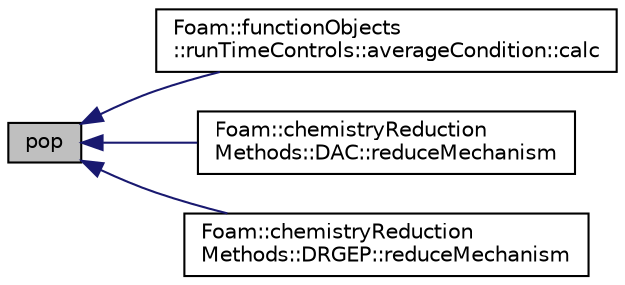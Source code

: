 digraph "pop"
{
  bgcolor="transparent";
  edge [fontname="Helvetica",fontsize="10",labelfontname="Helvetica",labelfontsize="10"];
  node [fontname="Helvetica",fontsize="10",shape=record];
  rankdir="LR";
  Node1 [label="pop",height=0.2,width=0.4,color="black", fillcolor="grey75", style="filled" fontcolor="black"];
  Node1 -> Node2 [dir="back",color="midnightblue",fontsize="10",style="solid",fontname="Helvetica"];
  Node2 [label="Foam::functionObjects\l::runTimeControls::averageCondition::calc",height=0.2,width=0.4,color="black",URL="$classFoam_1_1functionObjects_1_1runTimeControls_1_1averageCondition.html#a0f30a067398e62e8ee3c23d251fd274b",tooltip="Templated function to calculate the average. "];
  Node1 -> Node3 [dir="back",color="midnightblue",fontsize="10",style="solid",fontname="Helvetica"];
  Node3 [label="Foam::chemistryReduction\lMethods::DAC::reduceMechanism",height=0.2,width=0.4,color="black",URL="$classFoam_1_1chemistryReductionMethods_1_1DAC.html#ab97a7154228c1656fe098928083bbc27",tooltip="Reduce the mechanism. "];
  Node1 -> Node4 [dir="back",color="midnightblue",fontsize="10",style="solid",fontname="Helvetica"];
  Node4 [label="Foam::chemistryReduction\lMethods::DRGEP::reduceMechanism",height=0.2,width=0.4,color="black",URL="$classFoam_1_1chemistryReductionMethods_1_1DRGEP.html#ab97a7154228c1656fe098928083bbc27",tooltip="Reduce the mechanism. "];
}
